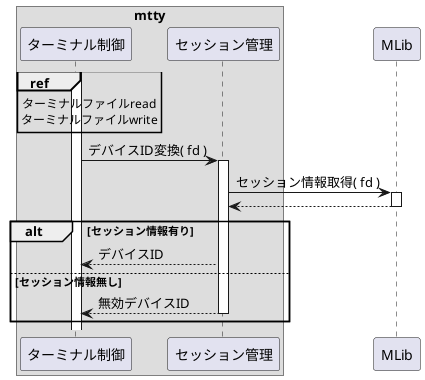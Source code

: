 @startuml

box "mtty"
    participant "ターミナル制御" as tctrl
    participant "セッション管理" as sess
end box
participant "MLib" as mlib

activate tctrl
ref over tctrl
    ターミナルファイルread
    ターミナルファイルwrite
end ref

tctrl -> sess: デバイスID変換( fd )
activate sess

sess -> mlib: セッション情報取得( fd )
activate mlib
sess <-- mlib:
deactivate mlib

alt セッション情報有り
    tctrl <-- sess: デバイスID
else セッション情報無し
    tctrl <-- sess: 無効デバイスID
    deactivate sess
end alt

@enduml
